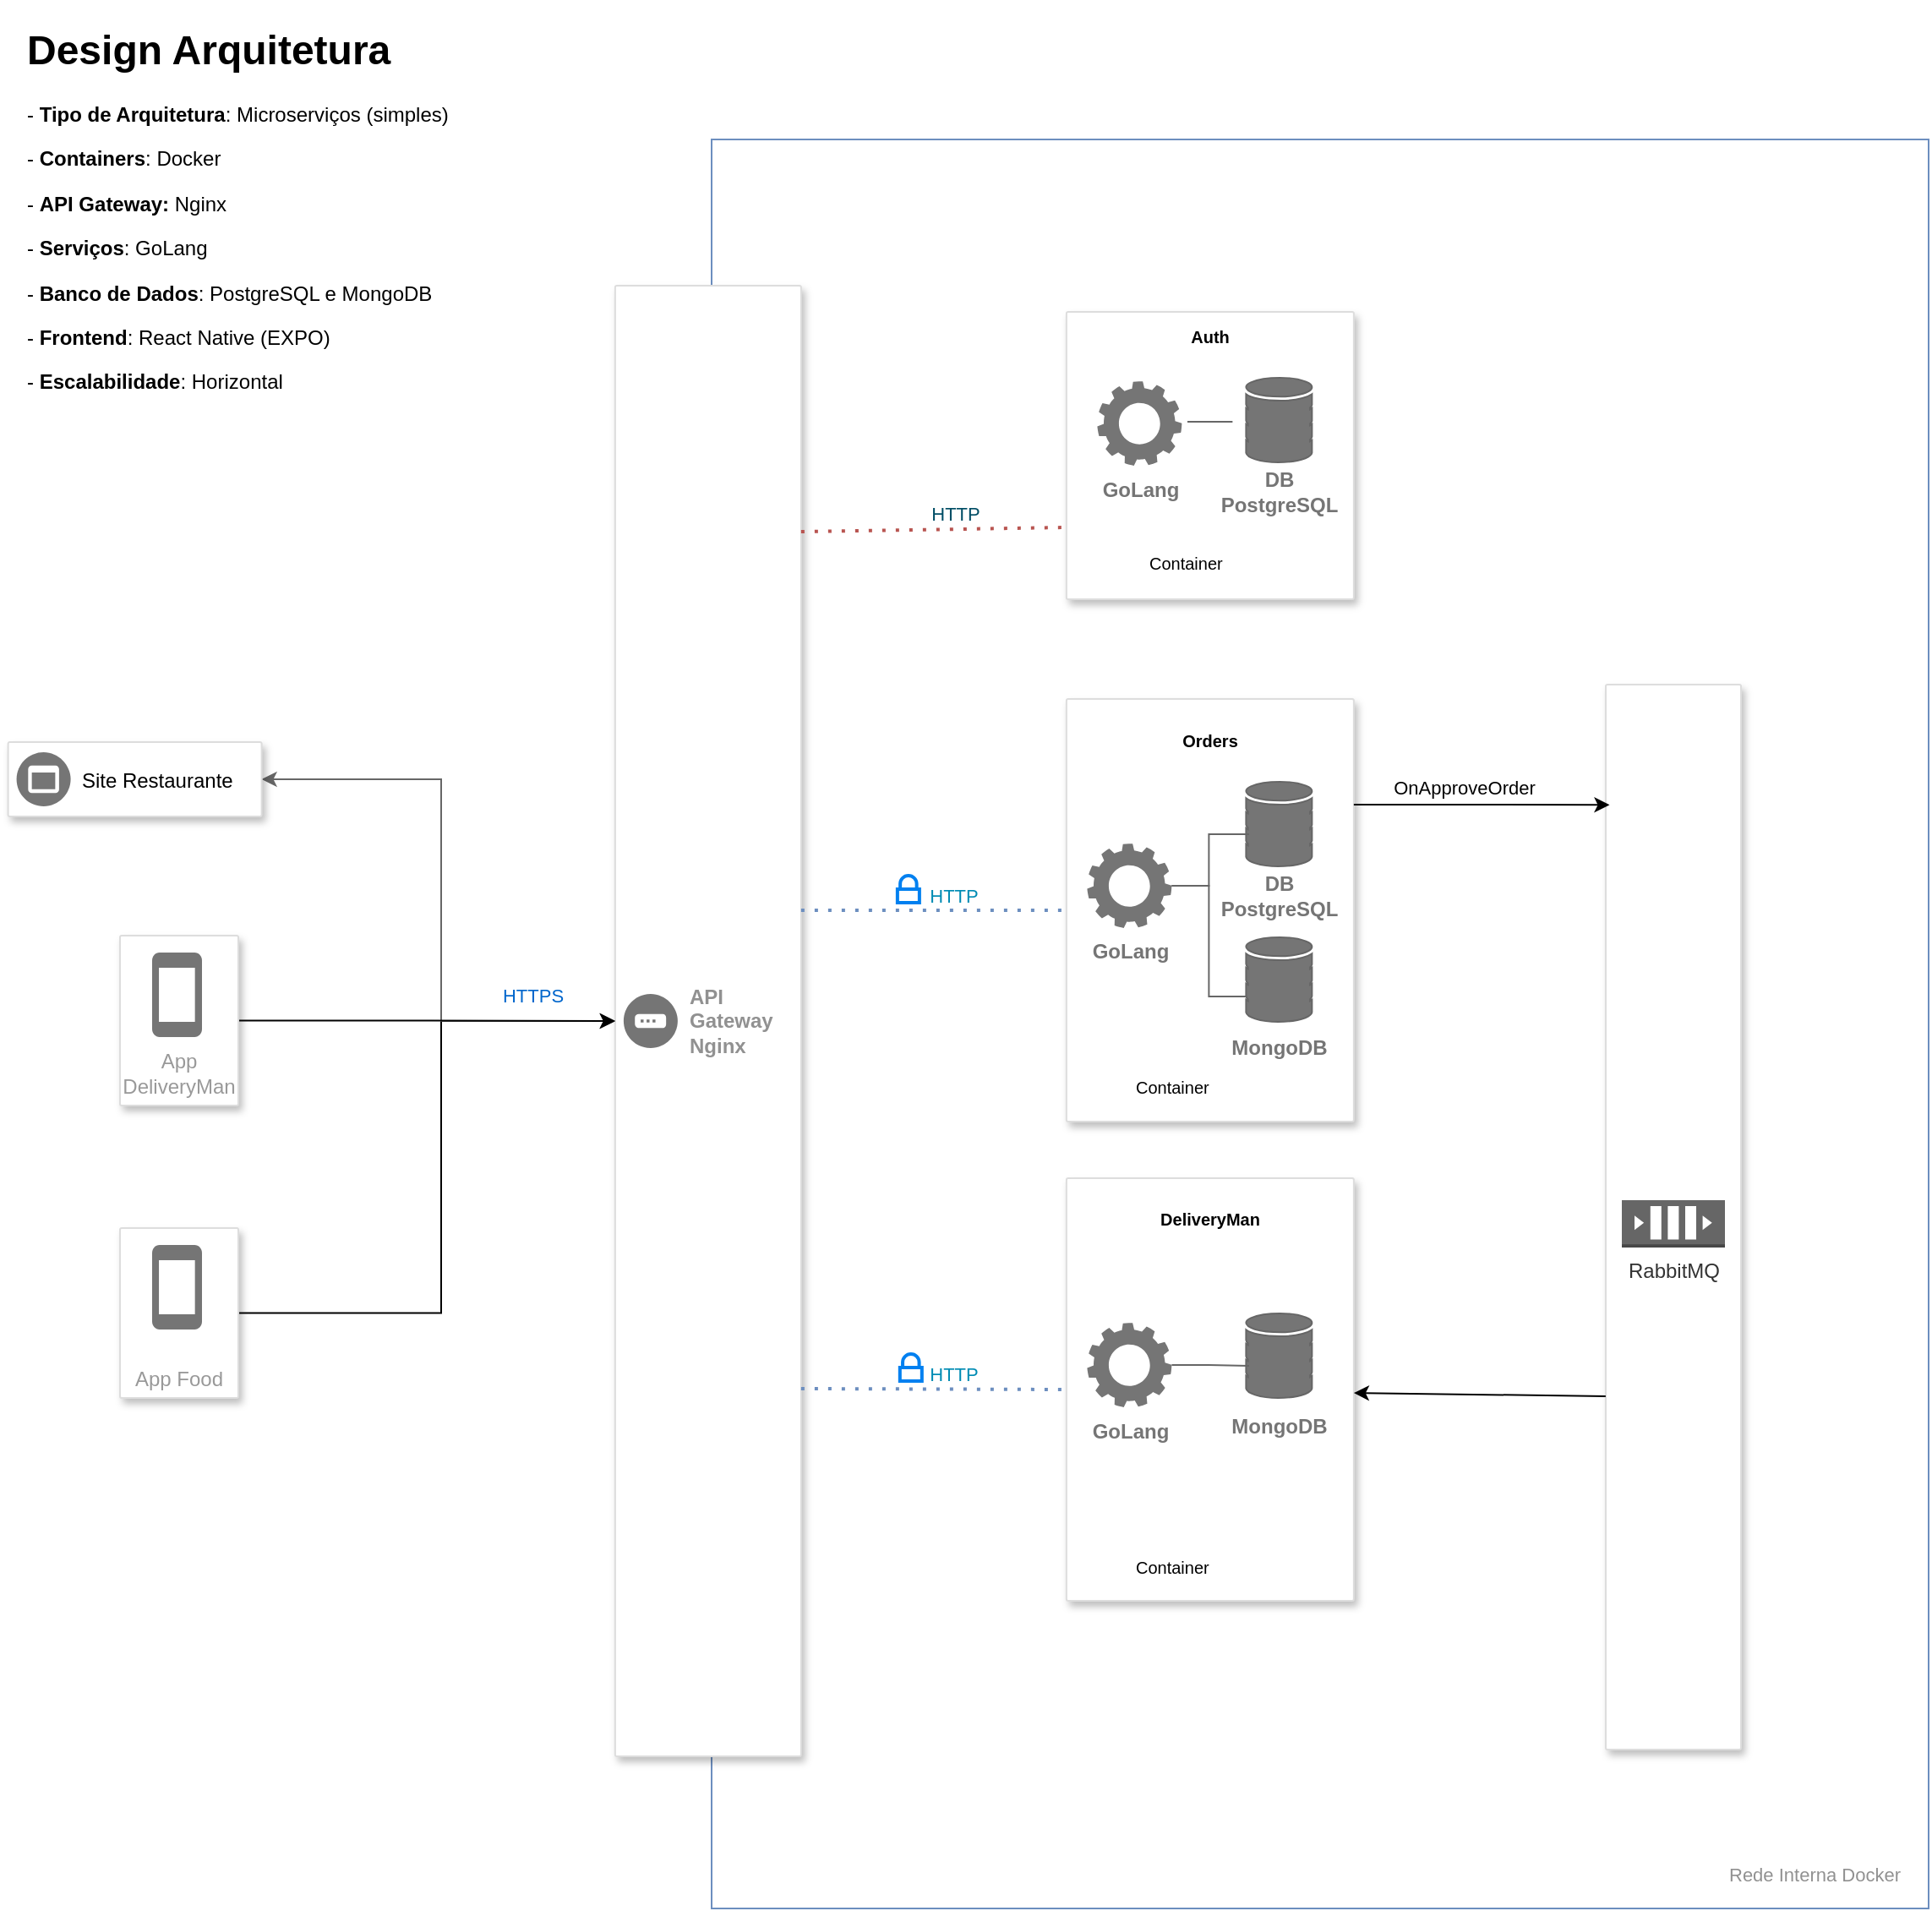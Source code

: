 <mxfile version="24.0.4" type="device">
  <diagram name="Página-1" id="nTBrqxnpB3Xi8DOPw0RJ">
    <mxGraphModel dx="4284" dy="2494" grid="1" gridSize="10" guides="1" tooltips="1" connect="1" arrows="1" fold="1" page="1" pageScale="1" pageWidth="827" pageHeight="1169" math="0" shadow="0">
      <root>
        <mxCell id="0" />
        <mxCell id="1" parent="0" />
        <mxCell id="TjHL__S3JmsOCRUsOF36-53" value="" style="rounded=0;whiteSpace=wrap;html=1;fillColor=none;strokeColor=#6c8ebf;" parent="1" vertex="1">
          <mxGeometry x="350" y="-206.5" width="720" height="1046.5" as="geometry" />
        </mxCell>
        <mxCell id="QShAf5VT7i_qyNpQsQwI-6" value="" style="strokeColor=#dddddd;shadow=1;strokeWidth=1;rounded=1;absoluteArcSize=1;arcSize=2;" parent="1" vertex="1">
          <mxGeometry x="292.94" y="-120" width="110" height="870" as="geometry" />
        </mxCell>
        <mxCell id="QShAf5VT7i_qyNpQsQwI-7" value="&lt;b&gt;&lt;font color=&quot;#919191&quot;&gt;API &lt;br&gt;Gateway&lt;br&gt;Nginx&lt;br&gt;&lt;/font&gt;&lt;/b&gt;" style="sketch=0;dashed=0;connectable=0;html=1;fillColor=#757575;strokeColor=none;shape=mxgraph.gcp2.gateway;part=1;labelPosition=right;verticalLabelPosition=middle;align=left;verticalAlign=middle;spacingLeft=5;fontSize=12;" parent="QShAf5VT7i_qyNpQsQwI-6" vertex="1">
          <mxGeometry y="0.5" width="32" height="32" relative="1" as="geometry">
            <mxPoint x="5" y="-16" as="offset" />
          </mxGeometry>
        </mxCell>
        <mxCell id="lldvH-l1IPFX6XNPCzlH-34" style="edgeStyle=orthogonalEdgeStyle;rounded=0;orthogonalLoop=1;jettySize=auto;html=1;entryX=0;entryY=0.5;entryDx=0;entryDy=0;" edge="1" parent="1" source="QShAf5VT7i_qyNpQsQwI-14" target="QShAf5VT7i_qyNpQsQwI-6">
          <mxGeometry relative="1" as="geometry">
            <Array as="points">
              <mxPoint x="190" y="488" />
              <mxPoint x="190" y="315" />
            </Array>
          </mxGeometry>
        </mxCell>
        <mxCell id="QShAf5VT7i_qyNpQsQwI-14" value="App Food" style="strokeColor=#dddddd;shadow=1;strokeWidth=1;rounded=1;absoluteArcSize=1;arcSize=2;labelPosition=center;verticalLabelPosition=middle;align=center;verticalAlign=bottom;spacingLeft=0;fontColor=#999999;fontSize=12;whiteSpace=wrap;spacingBottom=2;html=1;" parent="1" vertex="1">
          <mxGeometry y="437.5" width="70" height="100.5" as="geometry" />
        </mxCell>
        <mxCell id="QShAf5VT7i_qyNpQsQwI-15" value="" style="sketch=0;dashed=0;connectable=0;html=1;fillColor=#757575;strokeColor=none;shape=mxgraph.gcp2.phone;part=1;" parent="QShAf5VT7i_qyNpQsQwI-14" vertex="1">
          <mxGeometry x="0.5" width="29.5" height="50" relative="1" as="geometry">
            <mxPoint x="-16" y="10" as="offset" />
          </mxGeometry>
        </mxCell>
        <mxCell id="QShAf5VT7i_qyNpQsQwI-22" value="" style="strokeColor=#dddddd;shadow=1;strokeWidth=1;rounded=1;absoluteArcSize=1;arcSize=2;" parent="1" vertex="1">
          <mxGeometry x="559.94" y="124.5" width="170" height="250" as="geometry" />
        </mxCell>
        <mxCell id="QShAf5VT7i_qyNpQsQwI-28" value="" style="group" parent="1" vertex="1" connectable="0">
          <mxGeometry x="562.94" y="334.5" width="91" height="39" as="geometry" />
        </mxCell>
        <mxCell id="QShAf5VT7i_qyNpQsQwI-26" value="" style="shape=image;html=1;verticalAlign=top;verticalLabelPosition=bottom;labelBackgroundColor=#ffffff;imageAspect=0;aspect=fixed;image=https://cdn0.iconfinder.com/data/icons/social-media-2104/24/social_media_social_media_logo_docker-128.png;fontColor=#0066CC;imageBackground=none;" parent="QShAf5VT7i_qyNpQsQwI-28" vertex="1">
          <mxGeometry y="4" width="30" height="30" as="geometry" />
        </mxCell>
        <mxCell id="QShAf5VT7i_qyNpQsQwI-27" value="&lt;font style=&quot;font-size: 10px;&quot;&gt;Container&lt;br&gt;&lt;/font&gt;" style="text;html=1;strokeColor=none;fillColor=none;align=left;verticalAlign=middle;whiteSpace=wrap;rounded=0;" parent="QShAf5VT7i_qyNpQsQwI-28" vertex="1">
          <mxGeometry x="36" width="55" height="39" as="geometry" />
        </mxCell>
        <mxCell id="QShAf5VT7i_qyNpQsQwI-29" value="&lt;font size=&quot;1&quot;&gt;&lt;b&gt;Orders&lt;/b&gt;&lt;/font&gt;" style="text;html=1;strokeColor=none;fillColor=none;align=center;verticalAlign=middle;whiteSpace=wrap;rounded=0;" parent="1" vertex="1">
          <mxGeometry x="614.94" y="133.5" width="60" height="30" as="geometry" />
        </mxCell>
        <mxCell id="QShAf5VT7i_qyNpQsQwI-44" value="" style="endArrow=none;dashed=1;html=1;dashPattern=1 3;strokeWidth=2;rounded=0;entryX=0;entryY=0.5;entryDx=0;entryDy=0;fillColor=#dae8fc;strokeColor=#6c8ebf;" parent="1" target="QShAf5VT7i_qyNpQsQwI-22" edge="1">
          <mxGeometry width="50" height="50" relative="1" as="geometry">
            <mxPoint x="402.94" y="249.5" as="sourcePoint" />
            <mxPoint x="318.94" y="114.5" as="targetPoint" />
          </mxGeometry>
        </mxCell>
        <mxCell id="TjHL__S3JmsOCRUsOF36-41" value="&lt;font color=&quot;#008cb4&quot;&gt;HTTP&lt;/font&gt;" style="edgeLabel;html=1;align=center;verticalAlign=middle;resizable=0;points=[];" parent="QShAf5VT7i_qyNpQsQwI-44" vertex="1" connectable="0">
          <mxGeometry x="0.216" y="-4" relative="1" as="geometry">
            <mxPoint x="-6" y="-13" as="offset" />
          </mxGeometry>
        </mxCell>
        <mxCell id="QShAf5VT7i_qyNpQsQwI-48" style="edgeStyle=orthogonalEdgeStyle;rounded=0;orthogonalLoop=1;jettySize=auto;html=1;exitX=1;exitY=0.5;exitDx=0;exitDy=0;entryX=0;entryY=0.5;entryDx=0;entryDy=0;startArrow=classic;startFill=1;fillColor=#f5f5f5;strokeColor=#666666;" parent="1" source="QShAf5VT7i_qyNpQsQwI-46" target="QShAf5VT7i_qyNpQsQwI-6" edge="1">
          <mxGeometry relative="1" as="geometry">
            <Array as="points">
              <mxPoint x="190" y="172" />
              <mxPoint x="190" y="315" />
            </Array>
          </mxGeometry>
        </mxCell>
        <mxCell id="TjHL__S3JmsOCRUsOF36-44" value="HTTPS" style="edgeLabel;html=1;align=center;verticalAlign=middle;resizable=0;points=[];fontColor=#0066CC;" parent="QShAf5VT7i_qyNpQsQwI-48" vertex="1" connectable="0">
          <mxGeometry x="-0.307" y="1" relative="1" as="geometry">
            <mxPoint x="53" y="112" as="offset" />
          </mxGeometry>
        </mxCell>
        <mxCell id="QShAf5VT7i_qyNpQsQwI-46" value="        Site Restaurante" style="strokeColor=#dddddd;shadow=1;strokeWidth=1;rounded=1;absoluteArcSize=1;arcSize=2;" parent="1" vertex="1">
          <mxGeometry x="-66.2" y="150" width="150" height="44" as="geometry" />
        </mxCell>
        <mxCell id="QShAf5VT7i_qyNpQsQwI-47" value="" style="sketch=0;dashed=0;connectable=0;html=1;fillColor=#757575;strokeColor=none;shape=mxgraph.gcp2.frontend_platform_services;part=1;labelPosition=right;verticalLabelPosition=middle;align=left;verticalAlign=middle;spacingLeft=5;fontSize=12;" parent="QShAf5VT7i_qyNpQsQwI-46" vertex="1">
          <mxGeometry y="0.5" width="32" height="32" relative="1" as="geometry">
            <mxPoint x="5" y="-16" as="offset" />
          </mxGeometry>
        </mxCell>
        <mxCell id="QShAf5VT7i_qyNpQsQwI-53" value="" style="sketch=0;html=1;aspect=fixed;strokeColor=#666666;shadow=0;fillColor=#757575;verticalAlign=top;labelPosition=center;verticalLabelPosition=bottom;shape=mxgraph.gcp2.database_2;fontColor=#333333;" parent="1" vertex="1">
          <mxGeometry x="666.19" y="173.5" width="39" height="50" as="geometry" />
        </mxCell>
        <mxCell id="QShAf5VT7i_qyNpQsQwI-54" value="" style="sketch=0;html=1;aspect=fixed;strokeColor=none;shadow=0;fillColor=#757575;verticalAlign=top;labelPosition=center;verticalLabelPosition=bottom;shape=mxgraph.gcp2.gear" parent="1" vertex="1">
          <mxGeometry x="572.19" y="210" width="50" height="50" as="geometry" />
        </mxCell>
        <mxCell id="QShAf5VT7i_qyNpQsQwI-56" value="&lt;span&gt;GoLang&lt;/span&gt;" style="text;html=1;strokeColor=none;fillColor=none;align=center;verticalAlign=middle;whiteSpace=wrap;rounded=0;fontStyle=1;fontColor=#757575;" parent="1" vertex="1">
          <mxGeometry x="568.19" y="259" width="60" height="30" as="geometry" />
        </mxCell>
        <mxCell id="QShAf5VT7i_qyNpQsQwI-57" value="&lt;span&gt;DB PostgreSQL&lt;/span&gt;" style="text;html=1;strokeColor=none;fillColor=none;align=center;verticalAlign=middle;whiteSpace=wrap;rounded=0;fontStyle=1;fontColor=#757575;" parent="1" vertex="1">
          <mxGeometry x="655.69" y="225.5" width="60" height="30" as="geometry" />
        </mxCell>
        <mxCell id="QShAf5VT7i_qyNpQsQwI-66" value="&lt;h1&gt;Design Arquitetura&lt;/h1&gt;&lt;p&gt;- &lt;b&gt;Tipo de Arquitetura&lt;/b&gt;: Microserviços (simples)&lt;/p&gt;&lt;p&gt;- &lt;b&gt;Containers&lt;/b&gt;: Docker&lt;/p&gt;&lt;p&gt;- &lt;b&gt;API Gateway: &lt;/b&gt;Nginx&lt;br&gt;&lt;/p&gt;&lt;p&gt;- &lt;b&gt;Serviços&lt;/b&gt;: GoLang&lt;/p&gt;&lt;p&gt;- &lt;b&gt;Banco de Dados&lt;/b&gt;: PostgreSQL e MongoDB&lt;/p&gt;&lt;p&gt;- &lt;b&gt;Frontend&lt;/b&gt;: React Native (EXPO)&amp;nbsp;&lt;br&gt;&lt;/p&gt;&lt;p&gt;- &lt;b&gt;Escalabilidade&lt;/b&gt;: Horizontal&lt;/p&gt;&lt;p&gt;&lt;br&gt;&lt;/p&gt;&lt;div&gt;&lt;br&gt;&lt;/div&gt;" style="text;html=1;strokeColor=none;fillColor=none;spacing=5;spacingTop=-20;whiteSpace=wrap;overflow=hidden;rounded=0;" parent="1" vertex="1">
          <mxGeometry x="-60" y="-279" width="303.75" height="279" as="geometry" />
        </mxCell>
        <mxCell id="FNPUPzLHhzSrSOBz0yO9-4" value="" style="group;fontStyle=1" parent="1" vertex="1" connectable="0">
          <mxGeometry x="910" y="800" width="160" height="39" as="geometry" />
        </mxCell>
        <mxCell id="FNPUPzLHhzSrSOBz0yO9-5" value="" style="shape=image;html=1;verticalAlign=top;verticalLabelPosition=bottom;labelBackgroundColor=#ffffff;imageAspect=0;aspect=fixed;image=https://cdn0.iconfinder.com/data/icons/social-media-2104/24/social_media_social_media_logo_docker-128.png;fontColor=#0066CC;imageBackground=none;" parent="FNPUPzLHhzSrSOBz0yO9-4" vertex="1">
          <mxGeometry y="4" width="30" height="30" as="geometry" />
        </mxCell>
        <mxCell id="FNPUPzLHhzSrSOBz0yO9-6" value="&lt;font&gt;&lt;font color=&quot;#919191&quot; style=&quot;font-size: 11px;&quot;&gt;Rede Interna Docker&lt;/font&gt;&lt;br&gt;&lt;/font&gt;" style="text;html=1;strokeColor=none;fillColor=none;align=left;verticalAlign=middle;whiteSpace=wrap;rounded=0;" parent="FNPUPzLHhzSrSOBz0yO9-4" vertex="1">
          <mxGeometry x="40" width="120" height="39" as="geometry" />
        </mxCell>
        <mxCell id="TjHL__S3JmsOCRUsOF36-27" value="" style="strokeColor=#dddddd;shadow=1;strokeWidth=1;rounded=1;absoluteArcSize=1;arcSize=2;" parent="1" vertex="1">
          <mxGeometry x="559.94" y="-104.5" width="170" height="170" as="geometry" />
        </mxCell>
        <mxCell id="TjHL__S3JmsOCRUsOF36-28" value="" style="group" parent="1" vertex="1" connectable="0">
          <mxGeometry x="570.94" y="24.5" width="91" height="39" as="geometry" />
        </mxCell>
        <mxCell id="TjHL__S3JmsOCRUsOF36-29" value="" style="shape=image;html=1;verticalAlign=top;verticalLabelPosition=bottom;labelBackgroundColor=#ffffff;imageAspect=0;aspect=fixed;image=https://cdn0.iconfinder.com/data/icons/social-media-2104/24/social_media_social_media_logo_docker-128.png;fontColor=#0066CC;imageBackground=none;" parent="TjHL__S3JmsOCRUsOF36-28" vertex="1">
          <mxGeometry y="4" width="30" height="30" as="geometry" />
        </mxCell>
        <mxCell id="TjHL__S3JmsOCRUsOF36-30" value="&lt;font style=&quot;font-size: 10px;&quot;&gt;Container&lt;br&gt;&lt;/font&gt;" style="text;html=1;strokeColor=none;fillColor=none;align=left;verticalAlign=middle;whiteSpace=wrap;rounded=0;" parent="TjHL__S3JmsOCRUsOF36-28" vertex="1">
          <mxGeometry x="36" width="55" height="39" as="geometry" />
        </mxCell>
        <mxCell id="TjHL__S3JmsOCRUsOF36-31" value="&lt;font size=&quot;1&quot;&gt;&lt;b&gt;Auth&lt;/b&gt;&lt;/font&gt;" style="text;html=1;strokeColor=none;fillColor=none;align=center;verticalAlign=middle;whiteSpace=wrap;rounded=0;" parent="1" vertex="1">
          <mxGeometry x="614.94" y="-105.5" width="60" height="30" as="geometry" />
        </mxCell>
        <mxCell id="TjHL__S3JmsOCRUsOF36-32" value="" style="endArrow=none;dashed=1;html=1;dashPattern=1 3;strokeWidth=2;rounded=0;exitX=1;exitY=0.25;exitDx=0;exitDy=0;entryX=0;entryY=0.75;entryDx=0;entryDy=0;fillColor=#f8cecc;strokeColor=#b85450;" parent="1" target="TjHL__S3JmsOCRUsOF36-27" edge="1">
          <mxGeometry width="50" height="50" relative="1" as="geometry">
            <mxPoint x="402.94" y="25.5" as="sourcePoint" />
            <mxPoint x="318.94" y="-124.5" as="targetPoint" />
          </mxGeometry>
        </mxCell>
        <mxCell id="TjHL__S3JmsOCRUsOF36-33" value="" style="sketch=0;html=1;aspect=fixed;strokeColor=#666666;shadow=0;fillColor=#757575;verticalAlign=top;labelPosition=center;verticalLabelPosition=bottom;shape=mxgraph.gcp2.database_2;fontColor=#333333;" parent="1" vertex="1">
          <mxGeometry x="666.19" y="-65.5" width="39" height="50" as="geometry" />
        </mxCell>
        <mxCell id="TjHL__S3JmsOCRUsOF36-34" style="rounded=0;orthogonalLoop=1;jettySize=auto;html=1;endArrow=none;endFill=0;exitX=1.066;exitY=0.481;exitDx=0;exitDy=0;exitPerimeter=0;fillColor=#f5f5f5;strokeColor=#666666;" parent="1" source="TjHL__S3JmsOCRUsOF36-35" edge="1">
          <mxGeometry relative="1" as="geometry">
            <mxPoint x="628.19" y="-35.5" as="sourcePoint" />
            <mxPoint x="658.19" y="-39.5" as="targetPoint" />
          </mxGeometry>
        </mxCell>
        <mxCell id="TjHL__S3JmsOCRUsOF36-35" value="" style="sketch=0;html=1;aspect=fixed;strokeColor=none;shadow=0;fillColor=#757575;verticalAlign=top;labelPosition=center;verticalLabelPosition=bottom;shape=mxgraph.gcp2.gear" parent="1" vertex="1">
          <mxGeometry x="578.19" y="-63.5" width="50" height="50" as="geometry" />
        </mxCell>
        <mxCell id="TjHL__S3JmsOCRUsOF36-36" value="GoLang" style="text;html=1;strokeColor=none;fillColor=none;align=center;verticalAlign=middle;whiteSpace=wrap;rounded=0;fontStyle=1;fontColor=#757575;" parent="1" vertex="1">
          <mxGeometry x="574.19" y="-14.5" width="60" height="30" as="geometry" />
        </mxCell>
        <mxCell id="TjHL__S3JmsOCRUsOF36-37" value="&lt;span&gt;DB PostgreSQL&lt;/span&gt;" style="text;html=1;strokeColor=none;fillColor=none;align=center;verticalAlign=middle;whiteSpace=wrap;rounded=0;fontStyle=1;fontColor=#757575;" parent="1" vertex="1">
          <mxGeometry x="655.69" y="-13.5" width="60" height="30" as="geometry" />
        </mxCell>
        <mxCell id="TjHL__S3JmsOCRUsOF36-42" value="&lt;font color=&quot;#004d65&quot;&gt;HTTP&lt;/font&gt;" style="edgeLabel;html=1;align=center;verticalAlign=middle;resizable=0;points=[];" parent="1" vertex="1" connectable="0">
          <mxGeometry x="482.941" y="254.503" as="geometry">
            <mxPoint x="11" y="-240" as="offset" />
          </mxGeometry>
        </mxCell>
        <mxCell id="TjHL__S3JmsOCRUsOF36-48" value="" style="html=1;verticalLabelPosition=bottom;align=center;labelBackgroundColor=#ffffff;verticalAlign=top;strokeWidth=2;strokeColor=#0080F0;shadow=0;dashed=0;shape=mxgraph.ios7.icons.locked;" parent="1" vertex="1">
          <mxGeometry x="459.94" y="229" width="13" height="16" as="geometry" />
        </mxCell>
        <mxCell id="4Rq_WDNVxFxehB5hPdWi-1" value="" style="sketch=0;html=1;aspect=fixed;strokeColor=#666666;shadow=0;fillColor=#757575;verticalAlign=top;labelPosition=center;verticalLabelPosition=bottom;shape=mxgraph.gcp2.database_2;fontColor=#333333;" parent="1" vertex="1">
          <mxGeometry x="666.19" y="265.5" width="39" height="50" as="geometry" />
        </mxCell>
        <mxCell id="4Rq_WDNVxFxehB5hPdWi-2" value="MongoDB" style="text;html=1;strokeColor=none;fillColor=none;align=center;verticalAlign=middle;whiteSpace=wrap;rounded=0;fontStyle=1;fontColor=#757575;" parent="1" vertex="1">
          <mxGeometry x="655.69" y="315.5" width="60" height="30" as="geometry" />
        </mxCell>
        <mxCell id="4Rq_WDNVxFxehB5hPdWi-5" style="edgeStyle=orthogonalEdgeStyle;rounded=0;orthogonalLoop=1;jettySize=auto;html=1;entryX=0.019;entryY=0.7;entryDx=0;entryDy=0;entryPerimeter=0;endArrow=none;endFill=0;fillColor=#f5f5f5;strokeColor=#666666;" parent="1" source="QShAf5VT7i_qyNpQsQwI-54" target="4Rq_WDNVxFxehB5hPdWi-1" edge="1">
          <mxGeometry relative="1" as="geometry" />
        </mxCell>
        <mxCell id="4Rq_WDNVxFxehB5hPdWi-6" style="edgeStyle=orthogonalEdgeStyle;rounded=0;orthogonalLoop=1;jettySize=auto;html=1;entryX=0.045;entryY=0.62;entryDx=0;entryDy=0;entryPerimeter=0;endArrow=none;endFill=0;fillColor=#f5f5f5;strokeColor=#666666;" parent="1" source="QShAf5VT7i_qyNpQsQwI-54" target="QShAf5VT7i_qyNpQsQwI-53" edge="1">
          <mxGeometry relative="1" as="geometry" />
        </mxCell>
        <mxCell id="lldvH-l1IPFX6XNPCzlH-1" value="" style="strokeColor=#dddddd;shadow=1;strokeWidth=1;rounded=1;absoluteArcSize=1;arcSize=2;" vertex="1" parent="1">
          <mxGeometry x="559.94" y="408" width="170" height="250" as="geometry" />
        </mxCell>
        <mxCell id="lldvH-l1IPFX6XNPCzlH-2" value="" style="group" vertex="1" connectable="0" parent="1">
          <mxGeometry x="562.94" y="618" width="91" height="39" as="geometry" />
        </mxCell>
        <mxCell id="lldvH-l1IPFX6XNPCzlH-3" value="" style="shape=image;html=1;verticalAlign=top;verticalLabelPosition=bottom;labelBackgroundColor=#ffffff;imageAspect=0;aspect=fixed;image=https://cdn0.iconfinder.com/data/icons/social-media-2104/24/social_media_social_media_logo_docker-128.png;fontColor=#0066CC;imageBackground=none;" vertex="1" parent="lldvH-l1IPFX6XNPCzlH-2">
          <mxGeometry y="4" width="30" height="30" as="geometry" />
        </mxCell>
        <mxCell id="lldvH-l1IPFX6XNPCzlH-4" value="&lt;font style=&quot;font-size: 10px;&quot;&gt;Container&lt;br&gt;&lt;/font&gt;" style="text;html=1;strokeColor=none;fillColor=none;align=left;verticalAlign=middle;whiteSpace=wrap;rounded=0;" vertex="1" parent="lldvH-l1IPFX6XNPCzlH-2">
          <mxGeometry x="36" width="55" height="39" as="geometry" />
        </mxCell>
        <mxCell id="lldvH-l1IPFX6XNPCzlH-5" value="&lt;b style=&quot;font-size: x-small;&quot;&gt;DeliveryMan&lt;/b&gt;" style="text;html=1;strokeColor=none;fillColor=none;align=center;verticalAlign=middle;whiteSpace=wrap;rounded=0;" vertex="1" parent="1">
          <mxGeometry x="614.94" y="417" width="60" height="30" as="geometry" />
        </mxCell>
        <mxCell id="lldvH-l1IPFX6XNPCzlH-7" value="" style="sketch=0;html=1;aspect=fixed;strokeColor=#666666;shadow=0;fillColor=#757575;verticalAlign=top;labelPosition=center;verticalLabelPosition=bottom;shape=mxgraph.gcp2.database_2;fontColor=#333333;" vertex="1" parent="1">
          <mxGeometry x="666.19" y="488" width="39" height="50" as="geometry" />
        </mxCell>
        <mxCell id="lldvH-l1IPFX6XNPCzlH-8" value="" style="sketch=0;html=1;aspect=fixed;strokeColor=none;shadow=0;fillColor=#757575;verticalAlign=top;labelPosition=center;verticalLabelPosition=bottom;shape=mxgraph.gcp2.gear" vertex="1" parent="1">
          <mxGeometry x="572.19" y="493.5" width="50" height="50" as="geometry" />
        </mxCell>
        <mxCell id="lldvH-l1IPFX6XNPCzlH-9" value="&lt;span&gt;GoLang&lt;/span&gt;" style="text;html=1;strokeColor=none;fillColor=none;align=center;verticalAlign=middle;whiteSpace=wrap;rounded=0;fontStyle=1;fontColor=#757575;" vertex="1" parent="1">
          <mxGeometry x="568.19" y="542.5" width="60" height="30" as="geometry" />
        </mxCell>
        <mxCell id="lldvH-l1IPFX6XNPCzlH-10" value="&lt;span&gt;MongoDB&lt;/span&gt;" style="text;html=1;strokeColor=none;fillColor=none;align=center;verticalAlign=middle;whiteSpace=wrap;rounded=0;fontStyle=1;fontColor=#757575;" vertex="1" parent="1">
          <mxGeometry x="655.69" y="540" width="60" height="30" as="geometry" />
        </mxCell>
        <mxCell id="lldvH-l1IPFX6XNPCzlH-14" style="edgeStyle=orthogonalEdgeStyle;rounded=0;orthogonalLoop=1;jettySize=auto;html=1;entryX=0.045;entryY=0.62;entryDx=0;entryDy=0;entryPerimeter=0;endArrow=none;endFill=0;fillColor=#f5f5f5;strokeColor=#666666;" edge="1" parent="1" source="lldvH-l1IPFX6XNPCzlH-8" target="lldvH-l1IPFX6XNPCzlH-7">
          <mxGeometry relative="1" as="geometry" />
        </mxCell>
        <mxCell id="lldvH-l1IPFX6XNPCzlH-15" value="" style="endArrow=none;dashed=1;html=1;dashPattern=1 3;strokeWidth=2;rounded=0;entryX=0;entryY=0.5;entryDx=0;entryDy=0;fillColor=#dae8fc;strokeColor=#6c8ebf;exitX=1;exitY=0.75;exitDx=0;exitDy=0;" edge="1" parent="1" source="QShAf5VT7i_qyNpQsQwI-6" target="lldvH-l1IPFX6XNPCzlH-1">
          <mxGeometry width="50" height="50" relative="1" as="geometry">
            <mxPoint x="404.41" y="570.5" as="sourcePoint" />
            <mxPoint x="561.47" y="571" as="targetPoint" />
          </mxGeometry>
        </mxCell>
        <mxCell id="lldvH-l1IPFX6XNPCzlH-16" value="&lt;font color=&quot;#008cb4&quot;&gt;HTTP&lt;/font&gt;" style="edgeLabel;html=1;align=center;verticalAlign=middle;resizable=0;points=[];" vertex="1" connectable="0" parent="lldvH-l1IPFX6XNPCzlH-15">
          <mxGeometry x="0.216" y="-4" relative="1" as="geometry">
            <mxPoint x="-6" y="-13" as="offset" />
          </mxGeometry>
        </mxCell>
        <mxCell id="lldvH-l1IPFX6XNPCzlH-18" value="" style="html=1;verticalLabelPosition=bottom;align=center;labelBackgroundColor=#ffffff;verticalAlign=top;strokeWidth=2;strokeColor=#0080F0;shadow=0;dashed=0;shape=mxgraph.ios7.icons.locked;" vertex="1" parent="1">
          <mxGeometry x="461.41" y="512" width="13" height="16" as="geometry" />
        </mxCell>
        <mxCell id="lldvH-l1IPFX6XNPCzlH-23" value="" style="group" vertex="1" connectable="0" parent="1">
          <mxGeometry x="879" y="120" width="80" height="630" as="geometry" />
        </mxCell>
        <mxCell id="lldvH-l1IPFX6XNPCzlH-20" value="" style="strokeColor=#dddddd;shadow=1;strokeWidth=1;rounded=1;absoluteArcSize=1;arcSize=2;" vertex="1" parent="lldvH-l1IPFX6XNPCzlH-23">
          <mxGeometry y="-4" width="80" height="630" as="geometry" />
        </mxCell>
        <mxCell id="lldvH-l1IPFX6XNPCzlH-22" value="RabbitMQ" style="outlineConnect=0;dashed=0;verticalLabelPosition=bottom;verticalAlign=top;align=center;html=1;shape=mxgraph.aws3.queue;fillColor=#666666;strokeColor=#666666;fontColor=#333333;" vertex="1" parent="lldvH-l1IPFX6XNPCzlH-23">
          <mxGeometry x="9.5" y="301" width="61" height="28" as="geometry" />
        </mxCell>
        <mxCell id="lldvH-l1IPFX6XNPCzlH-24" style="edgeStyle=orthogonalEdgeStyle;rounded=0;orthogonalLoop=1;jettySize=auto;html=1;exitX=1;exitY=0.25;exitDx=0;exitDy=0;entryX=0.028;entryY=0.113;entryDx=0;entryDy=0;entryPerimeter=0;" edge="1" parent="1" source="QShAf5VT7i_qyNpQsQwI-22" target="lldvH-l1IPFX6XNPCzlH-20">
          <mxGeometry relative="1" as="geometry" />
        </mxCell>
        <mxCell id="lldvH-l1IPFX6XNPCzlH-25" value="OnApproveOrder" style="edgeLabel;html=1;align=center;verticalAlign=middle;resizable=0;points=[];" vertex="1" connectable="0" parent="lldvH-l1IPFX6XNPCzlH-24">
          <mxGeometry x="-0.291" y="3" relative="1" as="geometry">
            <mxPoint x="11" y="-7" as="offset" />
          </mxGeometry>
        </mxCell>
        <mxCell id="lldvH-l1IPFX6XNPCzlH-27" style="rounded=0;orthogonalLoop=1;jettySize=auto;html=1;entryX=-0.001;entryY=0.665;entryDx=0;entryDy=0;entryPerimeter=0;endArrow=none;endFill=0;startArrow=classic;startFill=1;" edge="1" parent="1">
          <mxGeometry relative="1" as="geometry">
            <mxPoint x="729.94" y="535.059" as="sourcePoint" />
            <mxPoint x="878.92" y="536.95" as="targetPoint" />
          </mxGeometry>
        </mxCell>
        <mxCell id="lldvH-l1IPFX6XNPCzlH-35" style="edgeStyle=orthogonalEdgeStyle;rounded=0;orthogonalLoop=1;jettySize=auto;html=1;" edge="1" parent="1" source="lldvH-l1IPFX6XNPCzlH-32" target="QShAf5VT7i_qyNpQsQwI-6">
          <mxGeometry relative="1" as="geometry" />
        </mxCell>
        <mxCell id="lldvH-l1IPFX6XNPCzlH-32" value="App DeliveryMan" style="strokeColor=#dddddd;shadow=1;strokeWidth=1;rounded=1;absoluteArcSize=1;arcSize=2;labelPosition=center;verticalLabelPosition=middle;align=center;verticalAlign=bottom;spacingLeft=0;fontColor=#999999;fontSize=12;whiteSpace=wrap;spacingBottom=2;html=1;" vertex="1" parent="1">
          <mxGeometry y="264.5" width="70" height="100.5" as="geometry" />
        </mxCell>
        <mxCell id="lldvH-l1IPFX6XNPCzlH-33" value="" style="sketch=0;dashed=0;connectable=0;html=1;fillColor=#757575;strokeColor=none;shape=mxgraph.gcp2.phone;part=1;" vertex="1" parent="lldvH-l1IPFX6XNPCzlH-32">
          <mxGeometry x="0.5" width="29.5" height="50" relative="1" as="geometry">
            <mxPoint x="-16" y="10" as="offset" />
          </mxGeometry>
        </mxCell>
      </root>
    </mxGraphModel>
  </diagram>
</mxfile>

